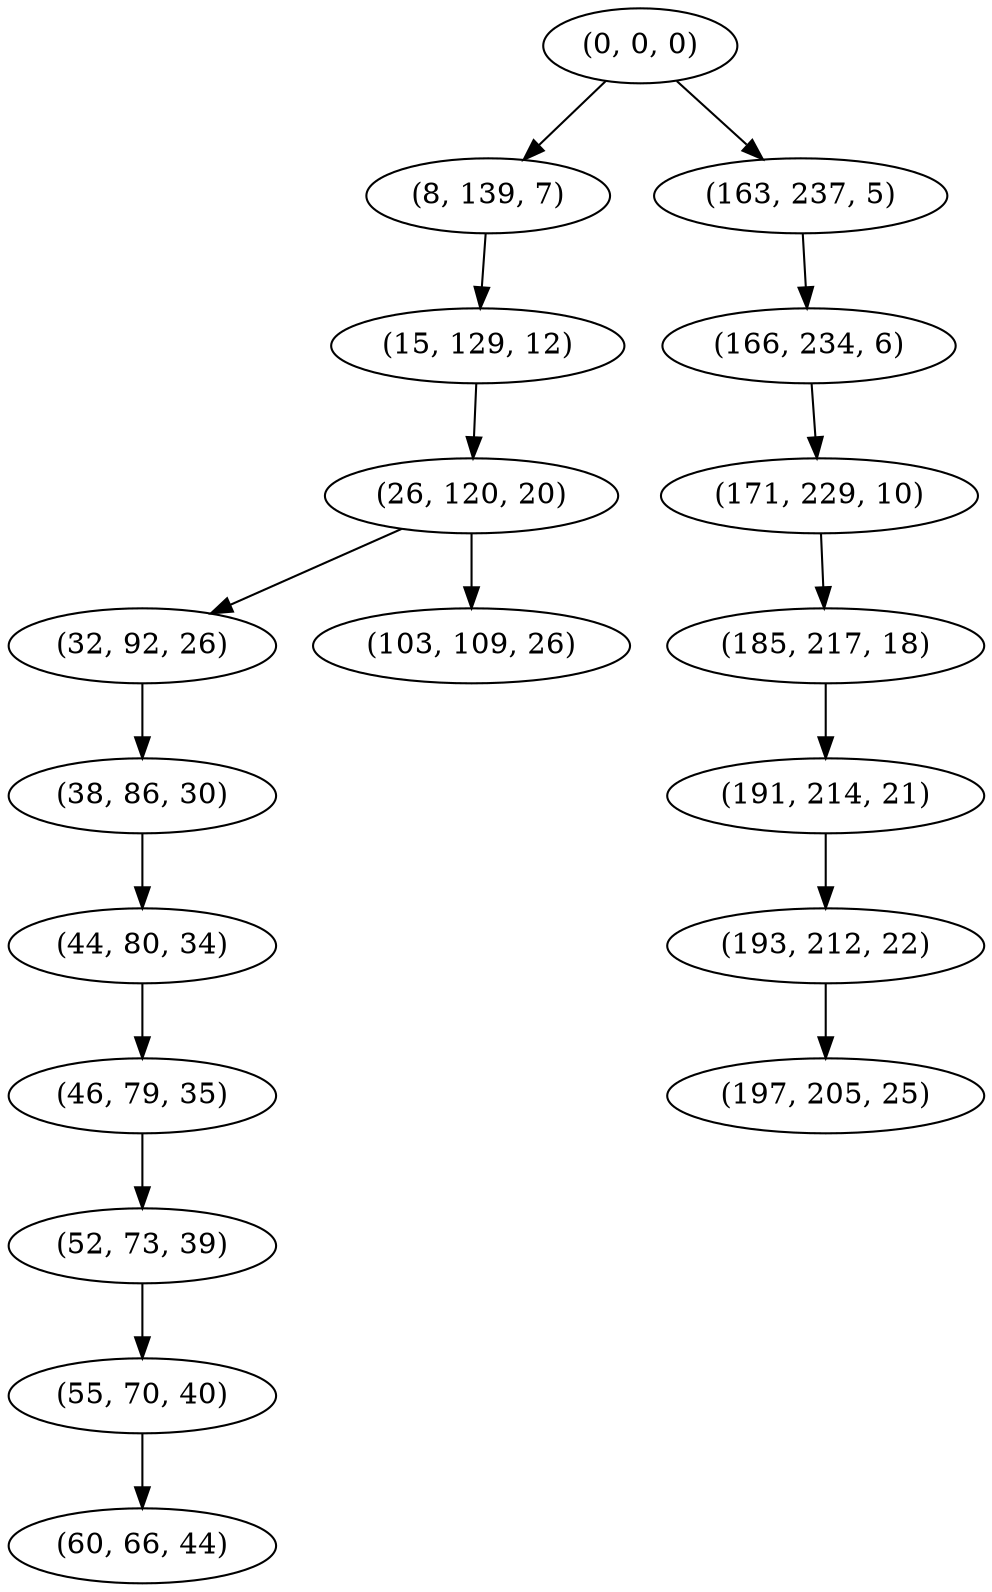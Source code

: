 digraph tree {
    "(0, 0, 0)";
    "(8, 139, 7)";
    "(15, 129, 12)";
    "(26, 120, 20)";
    "(32, 92, 26)";
    "(38, 86, 30)";
    "(44, 80, 34)";
    "(46, 79, 35)";
    "(52, 73, 39)";
    "(55, 70, 40)";
    "(60, 66, 44)";
    "(103, 109, 26)";
    "(163, 237, 5)";
    "(166, 234, 6)";
    "(171, 229, 10)";
    "(185, 217, 18)";
    "(191, 214, 21)";
    "(193, 212, 22)";
    "(197, 205, 25)";
    "(0, 0, 0)" -> "(8, 139, 7)";
    "(0, 0, 0)" -> "(163, 237, 5)";
    "(8, 139, 7)" -> "(15, 129, 12)";
    "(15, 129, 12)" -> "(26, 120, 20)";
    "(26, 120, 20)" -> "(32, 92, 26)";
    "(26, 120, 20)" -> "(103, 109, 26)";
    "(32, 92, 26)" -> "(38, 86, 30)";
    "(38, 86, 30)" -> "(44, 80, 34)";
    "(44, 80, 34)" -> "(46, 79, 35)";
    "(46, 79, 35)" -> "(52, 73, 39)";
    "(52, 73, 39)" -> "(55, 70, 40)";
    "(55, 70, 40)" -> "(60, 66, 44)";
    "(163, 237, 5)" -> "(166, 234, 6)";
    "(166, 234, 6)" -> "(171, 229, 10)";
    "(171, 229, 10)" -> "(185, 217, 18)";
    "(185, 217, 18)" -> "(191, 214, 21)";
    "(191, 214, 21)" -> "(193, 212, 22)";
    "(193, 212, 22)" -> "(197, 205, 25)";
}
